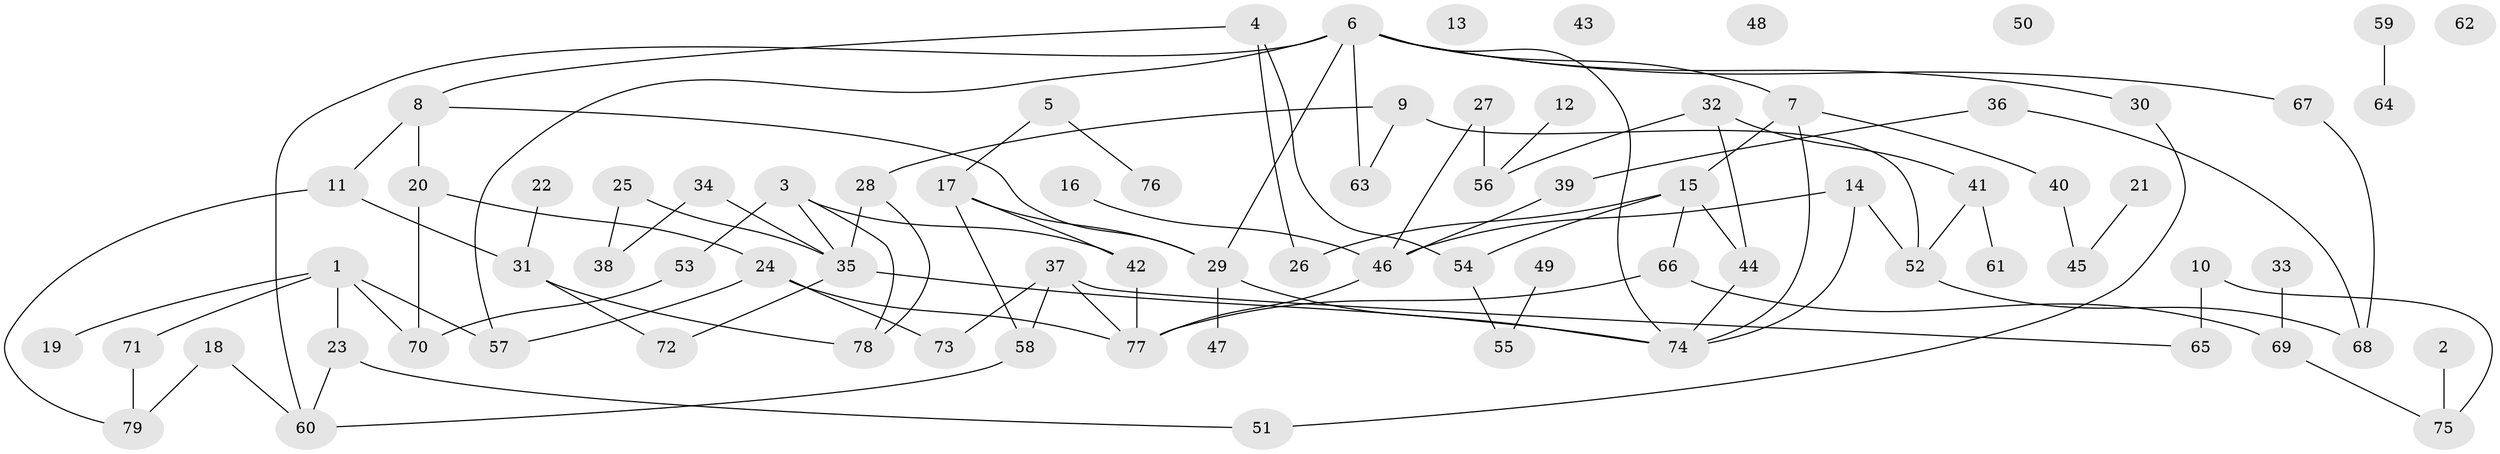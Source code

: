 // Generated by graph-tools (version 1.1) at 2025/49/03/09/25 03:49:11]
// undirected, 79 vertices, 102 edges
graph export_dot {
graph [start="1"]
  node [color=gray90,style=filled];
  1;
  2;
  3;
  4;
  5;
  6;
  7;
  8;
  9;
  10;
  11;
  12;
  13;
  14;
  15;
  16;
  17;
  18;
  19;
  20;
  21;
  22;
  23;
  24;
  25;
  26;
  27;
  28;
  29;
  30;
  31;
  32;
  33;
  34;
  35;
  36;
  37;
  38;
  39;
  40;
  41;
  42;
  43;
  44;
  45;
  46;
  47;
  48;
  49;
  50;
  51;
  52;
  53;
  54;
  55;
  56;
  57;
  58;
  59;
  60;
  61;
  62;
  63;
  64;
  65;
  66;
  67;
  68;
  69;
  70;
  71;
  72;
  73;
  74;
  75;
  76;
  77;
  78;
  79;
  1 -- 19;
  1 -- 23;
  1 -- 57;
  1 -- 70;
  1 -- 71;
  2 -- 75;
  3 -- 35;
  3 -- 42;
  3 -- 53;
  3 -- 78;
  4 -- 8;
  4 -- 26;
  4 -- 54;
  5 -- 17;
  5 -- 76;
  6 -- 7;
  6 -- 29;
  6 -- 30;
  6 -- 57;
  6 -- 60;
  6 -- 63;
  6 -- 67;
  6 -- 74;
  7 -- 15;
  7 -- 40;
  7 -- 74;
  8 -- 11;
  8 -- 20;
  8 -- 29;
  9 -- 28;
  9 -- 52;
  9 -- 63;
  10 -- 65;
  10 -- 75;
  11 -- 31;
  11 -- 79;
  12 -- 56;
  14 -- 46;
  14 -- 52;
  14 -- 74;
  15 -- 26;
  15 -- 44;
  15 -- 54;
  15 -- 66;
  16 -- 46;
  17 -- 29;
  17 -- 42;
  17 -- 58;
  18 -- 60;
  18 -- 79;
  20 -- 24;
  20 -- 70;
  21 -- 45;
  22 -- 31;
  23 -- 51;
  23 -- 60;
  24 -- 57;
  24 -- 73;
  24 -- 77;
  25 -- 35;
  25 -- 38;
  27 -- 46;
  27 -- 56;
  28 -- 35;
  28 -- 78;
  29 -- 47;
  29 -- 74;
  30 -- 51;
  31 -- 72;
  31 -- 78;
  32 -- 41;
  32 -- 44;
  32 -- 56;
  33 -- 69;
  34 -- 35;
  34 -- 38;
  35 -- 72;
  35 -- 74;
  36 -- 39;
  36 -- 68;
  37 -- 58;
  37 -- 65;
  37 -- 73;
  37 -- 77;
  39 -- 46;
  40 -- 45;
  41 -- 52;
  41 -- 61;
  42 -- 77;
  44 -- 74;
  46 -- 77;
  49 -- 55;
  52 -- 68;
  53 -- 70;
  54 -- 55;
  58 -- 60;
  59 -- 64;
  66 -- 69;
  66 -- 77;
  67 -- 68;
  69 -- 75;
  71 -- 79;
}
